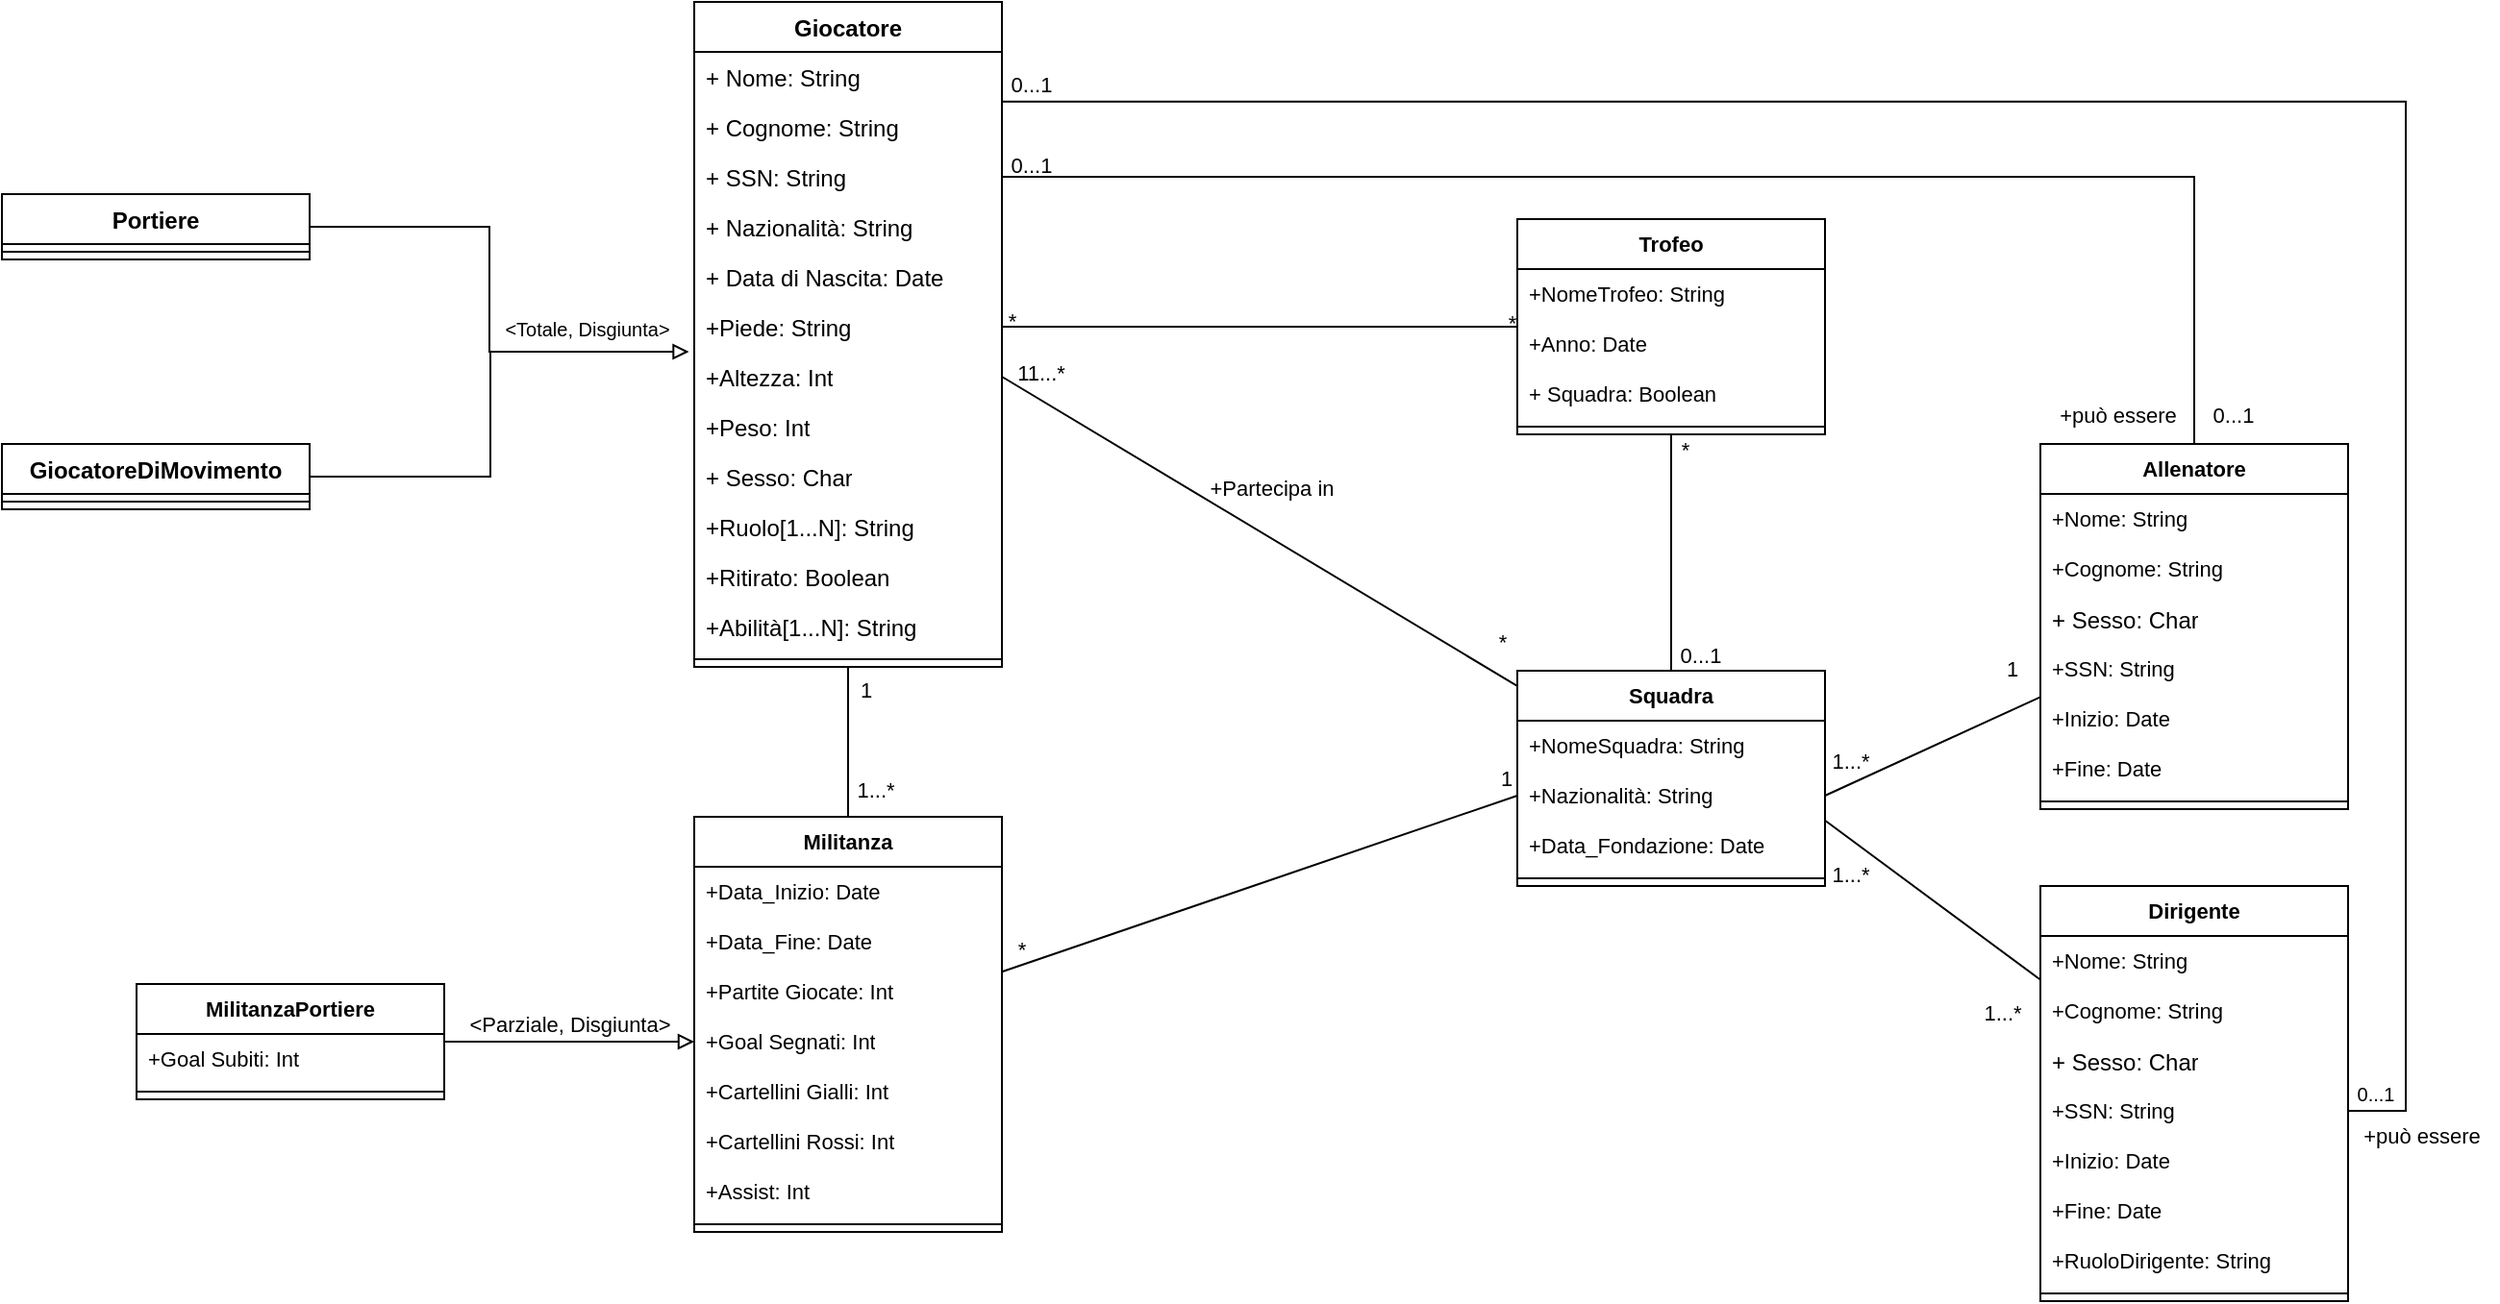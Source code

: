 <mxfile version="22.0.2" type="device">
  <diagram id="C5RBs43oDa-KdzZeNtuy" name="Page-1">
    <mxGraphModel dx="1947" dy="524" grid="0" gridSize="10" guides="1" tooltips="1" connect="1" arrows="1" fold="1" page="1" pageScale="1" pageWidth="827" pageHeight="1169" math="0" shadow="0">
      <root>
        <mxCell id="WIyWlLk6GJQsqaUBKTNV-0" />
        <mxCell id="WIyWlLk6GJQsqaUBKTNV-1" parent="WIyWlLk6GJQsqaUBKTNV-0" />
        <mxCell id="MVnTbgeY7CyKfOj2iQPx-7" value="Giocatore" style="swimlane;fontStyle=1;align=center;verticalAlign=top;childLayout=stackLayout;horizontal=1;startSize=26;horizontalStack=0;resizeParent=1;resizeParentMax=0;resizeLast=0;collapsible=1;marginBottom=0;whiteSpace=wrap;html=1;" parent="WIyWlLk6GJQsqaUBKTNV-1" vertex="1">
          <mxGeometry x="320" y="160" width="160" height="346" as="geometry" />
        </mxCell>
        <mxCell id="MVnTbgeY7CyKfOj2iQPx-8" value="+ Nome: String" style="text;strokeColor=none;fillColor=none;align=left;verticalAlign=top;spacingLeft=4;spacingRight=4;overflow=hidden;rotatable=0;points=[[0,0.5],[1,0.5]];portConstraint=eastwest;whiteSpace=wrap;html=1;" parent="MVnTbgeY7CyKfOj2iQPx-7" vertex="1">
          <mxGeometry y="26" width="160" height="26" as="geometry" />
        </mxCell>
        <mxCell id="MVnTbgeY7CyKfOj2iQPx-11" value="+ Cognome: String" style="text;strokeColor=none;fillColor=none;align=left;verticalAlign=top;spacingLeft=4;spacingRight=4;overflow=hidden;rotatable=0;points=[[0,0.5],[1,0.5]];portConstraint=eastwest;whiteSpace=wrap;html=1;" parent="MVnTbgeY7CyKfOj2iQPx-7" vertex="1">
          <mxGeometry y="52" width="160" height="26" as="geometry" />
        </mxCell>
        <mxCell id="MVnTbgeY7CyKfOj2iQPx-12" value="+ SSN: String" style="text;strokeColor=none;fillColor=none;align=left;verticalAlign=top;spacingLeft=4;spacingRight=4;overflow=hidden;rotatable=0;points=[[0,0.5],[1,0.5]];portConstraint=eastwest;whiteSpace=wrap;html=1;" parent="MVnTbgeY7CyKfOj2iQPx-7" vertex="1">
          <mxGeometry y="78" width="160" height="26" as="geometry" />
        </mxCell>
        <mxCell id="MVnTbgeY7CyKfOj2iQPx-13" value="+ Nazionalità: String" style="text;strokeColor=none;fillColor=none;align=left;verticalAlign=top;spacingLeft=4;spacingRight=4;overflow=hidden;rotatable=0;points=[[0,0.5],[1,0.5]];portConstraint=eastwest;whiteSpace=wrap;html=1;" parent="MVnTbgeY7CyKfOj2iQPx-7" vertex="1">
          <mxGeometry y="104" width="160" height="26" as="geometry" />
        </mxCell>
        <mxCell id="MVnTbgeY7CyKfOj2iQPx-14" value="+ Data di Nascita: Date" style="text;strokeColor=none;fillColor=none;align=left;verticalAlign=top;spacingLeft=4;spacingRight=4;overflow=hidden;rotatable=0;points=[[0,0.5],[1,0.5]];portConstraint=eastwest;whiteSpace=wrap;html=1;" parent="MVnTbgeY7CyKfOj2iQPx-7" vertex="1">
          <mxGeometry y="130" width="160" height="26" as="geometry" />
        </mxCell>
        <mxCell id="MVnTbgeY7CyKfOj2iQPx-15" value="+Piede: String" style="text;strokeColor=none;fillColor=none;align=left;verticalAlign=top;spacingLeft=4;spacingRight=4;overflow=hidden;rotatable=0;points=[[0,0.5],[1,0.5]];portConstraint=eastwest;whiteSpace=wrap;html=1;" parent="MVnTbgeY7CyKfOj2iQPx-7" vertex="1">
          <mxGeometry y="156" width="160" height="26" as="geometry" />
        </mxCell>
        <mxCell id="MVnTbgeY7CyKfOj2iQPx-16" value="+Altezza: Int" style="text;strokeColor=none;fillColor=none;align=left;verticalAlign=top;spacingLeft=4;spacingRight=4;overflow=hidden;rotatable=0;points=[[0,0.5],[1,0.5]];portConstraint=eastwest;whiteSpace=wrap;html=1;" parent="MVnTbgeY7CyKfOj2iQPx-7" vertex="1">
          <mxGeometry y="182" width="160" height="26" as="geometry" />
        </mxCell>
        <mxCell id="MVnTbgeY7CyKfOj2iQPx-17" value="+Peso: Int" style="text;strokeColor=none;fillColor=none;align=left;verticalAlign=top;spacingLeft=4;spacingRight=4;overflow=hidden;rotatable=0;points=[[0,0.5],[1,0.5]];portConstraint=eastwest;whiteSpace=wrap;html=1;" parent="MVnTbgeY7CyKfOj2iQPx-7" vertex="1">
          <mxGeometry y="208" width="160" height="26" as="geometry" />
        </mxCell>
        <mxCell id="Kqxge8QFDTIqiEwWoybj-0" value="+ Sesso: Char" style="text;strokeColor=none;fillColor=none;align=left;verticalAlign=top;spacingLeft=4;spacingRight=4;overflow=hidden;rotatable=0;points=[[0,0.5],[1,0.5]];portConstraint=eastwest;whiteSpace=wrap;html=1;" parent="MVnTbgeY7CyKfOj2iQPx-7" vertex="1">
          <mxGeometry y="234" width="160" height="26" as="geometry" />
        </mxCell>
        <mxCell id="m1Z-Vk0kXLPYdYunQ789-0" value="+Ruolo[1...N]: String" style="text;strokeColor=none;fillColor=none;align=left;verticalAlign=top;spacingLeft=4;spacingRight=4;overflow=hidden;rotatable=0;points=[[0,0.5],[1,0.5]];portConstraint=eastwest;whiteSpace=wrap;html=1;" parent="MVnTbgeY7CyKfOj2iQPx-7" vertex="1">
          <mxGeometry y="260" width="160" height="26" as="geometry" />
        </mxCell>
        <mxCell id="MVnTbgeY7CyKfOj2iQPx-18" value="+Ritirato: Boolean" style="text;strokeColor=none;fillColor=none;align=left;verticalAlign=top;spacingLeft=4;spacingRight=4;overflow=hidden;rotatable=0;points=[[0,0.5],[1,0.5]];portConstraint=eastwest;whiteSpace=wrap;html=1;" parent="MVnTbgeY7CyKfOj2iQPx-7" vertex="1">
          <mxGeometry y="286" width="160" height="26" as="geometry" />
        </mxCell>
        <mxCell id="MVnTbgeY7CyKfOj2iQPx-19" value="+Abilità[1...N]: String" style="text;strokeColor=none;fillColor=none;align=left;verticalAlign=top;spacingLeft=4;spacingRight=4;overflow=hidden;rotatable=0;points=[[0,0.5],[1,0.5]];portConstraint=eastwest;whiteSpace=wrap;html=1;" parent="MVnTbgeY7CyKfOj2iQPx-7" vertex="1">
          <mxGeometry y="312" width="160" height="26" as="geometry" />
        </mxCell>
        <mxCell id="MVnTbgeY7CyKfOj2iQPx-9" value="" style="line;strokeWidth=1;fillColor=none;align=left;verticalAlign=middle;spacingTop=-1;spacingLeft=3;spacingRight=3;rotatable=0;labelPosition=right;points=[];portConstraint=eastwest;strokeColor=inherit;" parent="MVnTbgeY7CyKfOj2iQPx-7" vertex="1">
          <mxGeometry y="338" width="160" height="8" as="geometry" />
        </mxCell>
        <mxCell id="MVnTbgeY7CyKfOj2iQPx-34" value="" style="edgeStyle=elbowEdgeStyle;shape=connector;rounded=0;orthogonalLoop=1;jettySize=auto;html=1;labelBackgroundColor=default;strokeColor=default;align=center;verticalAlign=middle;fontFamily=Helvetica;fontSize=11;fontColor=default;endArrow=block;endFill=0;entryX=-0.017;entryY=1;entryDx=0;entryDy=0;entryPerimeter=0;" parent="WIyWlLk6GJQsqaUBKTNV-1" target="MVnTbgeY7CyKfOj2iQPx-15" edge="1">
          <mxGeometry relative="1" as="geometry">
            <mxPoint x="110" y="277" as="sourcePoint" />
            <mxPoint x="307.92" y="341.896" as="targetPoint" />
          </mxGeometry>
        </mxCell>
        <mxCell id="MVnTbgeY7CyKfOj2iQPx-24" value="Portiere" style="swimlane;fontStyle=1;align=center;verticalAlign=top;childLayout=stackLayout;horizontal=1;startSize=26;horizontalStack=0;resizeParent=1;resizeParentMax=0;resizeLast=0;collapsible=1;marginBottom=0;whiteSpace=wrap;html=1;" parent="WIyWlLk6GJQsqaUBKTNV-1" vertex="1">
          <mxGeometry x="-40" y="260" width="160" height="34" as="geometry" />
        </mxCell>
        <mxCell id="MVnTbgeY7CyKfOj2iQPx-26" value="" style="line;strokeWidth=1;fillColor=none;align=left;verticalAlign=middle;spacingTop=-1;spacingLeft=3;spacingRight=3;rotatable=0;labelPosition=right;points=[];portConstraint=eastwest;strokeColor=inherit;" parent="MVnTbgeY7CyKfOj2iQPx-24" vertex="1">
          <mxGeometry y="26" width="160" height="8" as="geometry" />
        </mxCell>
        <mxCell id="MVnTbgeY7CyKfOj2iQPx-35" value="" style="edgeStyle=elbowEdgeStyle;shape=connector;rounded=0;orthogonalLoop=1;jettySize=auto;html=1;labelBackgroundColor=default;strokeColor=default;align=center;verticalAlign=middle;fontFamily=Helvetica;fontSize=11;fontColor=default;endArrow=none;endFill=0;exitX=1;exitY=0.5;exitDx=0;exitDy=0;" parent="WIyWlLk6GJQsqaUBKTNV-1" edge="1">
          <mxGeometry relative="1" as="geometry">
            <mxPoint x="114" y="407" as="sourcePoint" />
            <mxPoint x="294" y="342" as="targetPoint" />
            <Array as="points">
              <mxPoint x="214" y="372" />
            </Array>
          </mxGeometry>
        </mxCell>
        <mxCell id="MVnTbgeY7CyKfOj2iQPx-29" value="GiocatoreDiMovimento" style="swimlane;fontStyle=1;align=center;verticalAlign=top;childLayout=stackLayout;horizontal=1;startSize=26;horizontalStack=0;resizeParent=1;resizeParentMax=0;resizeLast=0;collapsible=1;marginBottom=0;whiteSpace=wrap;html=1;" parent="WIyWlLk6GJQsqaUBKTNV-1" vertex="1">
          <mxGeometry x="-40" y="390" width="160" height="34" as="geometry" />
        </mxCell>
        <mxCell id="MVnTbgeY7CyKfOj2iQPx-30" value="" style="line;strokeWidth=1;fillColor=none;align=left;verticalAlign=middle;spacingTop=-1;spacingLeft=3;spacingRight=3;rotatable=0;labelPosition=right;points=[];portConstraint=eastwest;strokeColor=inherit;" parent="MVnTbgeY7CyKfOj2iQPx-29" vertex="1">
          <mxGeometry y="26" width="160" height="8" as="geometry" />
        </mxCell>
        <mxCell id="MVnTbgeY7CyKfOj2iQPx-36" value="&amp;lt;Totale, Disgiunta&amp;gt;" style="text;html=1;align=center;verticalAlign=middle;resizable=0;points=[];autosize=1;strokeColor=none;fillColor=none;fontSize=10;fontFamily=Helvetica;fontColor=default;" parent="WIyWlLk6GJQsqaUBKTNV-1" vertex="1">
          <mxGeometry x="212" y="318" width="104" height="24" as="geometry" />
        </mxCell>
        <mxCell id="MVnTbgeY7CyKfOj2iQPx-41" value="" style="edgeStyle=none;shape=connector;rounded=0;orthogonalLoop=1;jettySize=auto;html=1;labelBackgroundColor=default;strokeColor=default;align=center;verticalAlign=middle;fontFamily=Helvetica;fontSize=11;fontColor=default;endArrow=none;endFill=0;" parent="WIyWlLk6GJQsqaUBKTNV-1" source="MVnTbgeY7CyKfOj2iQPx-37" target="MVnTbgeY7CyKfOj2iQPx-15" edge="1">
          <mxGeometry relative="1" as="geometry" />
        </mxCell>
        <mxCell id="MVnTbgeY7CyKfOj2iQPx-37" value="Trofeo" style="swimlane;fontStyle=1;align=center;verticalAlign=top;childLayout=stackLayout;horizontal=1;startSize=26;horizontalStack=0;resizeParent=1;resizeParentMax=0;resizeLast=0;collapsible=1;marginBottom=0;whiteSpace=wrap;html=1;fontFamily=Helvetica;fontSize=11;fontColor=default;" parent="WIyWlLk6GJQsqaUBKTNV-1" vertex="1">
          <mxGeometry x="748" y="273" width="160" height="112" as="geometry" />
        </mxCell>
        <mxCell id="MVnTbgeY7CyKfOj2iQPx-38" value="+NomeTrofeo: String" style="text;strokeColor=none;fillColor=none;align=left;verticalAlign=top;spacingLeft=4;spacingRight=4;overflow=hidden;rotatable=0;points=[[0,0.5],[1,0.5]];portConstraint=eastwest;whiteSpace=wrap;html=1;fontSize=11;fontFamily=Helvetica;fontColor=default;" parent="MVnTbgeY7CyKfOj2iQPx-37" vertex="1">
          <mxGeometry y="26" width="160" height="26" as="geometry" />
        </mxCell>
        <mxCell id="m1Z-Vk0kXLPYdYunQ789-2" value="+Anno: Date" style="text;strokeColor=none;fillColor=none;align=left;verticalAlign=top;spacingLeft=4;spacingRight=4;overflow=hidden;rotatable=0;points=[[0,0.5],[1,0.5]];portConstraint=eastwest;whiteSpace=wrap;html=1;fontSize=11;fontFamily=Helvetica;fontColor=default;" parent="MVnTbgeY7CyKfOj2iQPx-37" vertex="1">
          <mxGeometry y="52" width="160" height="26" as="geometry" />
        </mxCell>
        <mxCell id="MVnTbgeY7CyKfOj2iQPx-42" value="+ Squadra: Boolean" style="text;strokeColor=none;fillColor=none;align=left;verticalAlign=top;spacingLeft=4;spacingRight=4;overflow=hidden;rotatable=0;points=[[0,0.5],[1,0.5]];portConstraint=eastwest;whiteSpace=wrap;html=1;fontSize=11;fontFamily=Helvetica;fontColor=default;" parent="MVnTbgeY7CyKfOj2iQPx-37" vertex="1">
          <mxGeometry y="78" width="160" height="26" as="geometry" />
        </mxCell>
        <mxCell id="MVnTbgeY7CyKfOj2iQPx-39" value="" style="line;strokeWidth=1;fillColor=none;align=left;verticalAlign=middle;spacingTop=-1;spacingLeft=3;spacingRight=3;rotatable=0;labelPosition=right;points=[];portConstraint=eastwest;strokeColor=inherit;fontFamily=Helvetica;fontSize=11;fontColor=default;" parent="MVnTbgeY7CyKfOj2iQPx-37" vertex="1">
          <mxGeometry y="104" width="160" height="8" as="geometry" />
        </mxCell>
        <mxCell id="MVnTbgeY7CyKfOj2iQPx-43" value="*" style="text;html=1;align=center;verticalAlign=middle;resizable=0;points=[];autosize=1;strokeColor=none;fillColor=none;fontSize=11;fontFamily=Helvetica;fontColor=default;" parent="WIyWlLk6GJQsqaUBKTNV-1" vertex="1">
          <mxGeometry x="470" y="311" width="30" height="30" as="geometry" />
        </mxCell>
        <mxCell id="MVnTbgeY7CyKfOj2iQPx-44" value="*" style="text;html=1;align=center;verticalAlign=middle;resizable=0;points=[];autosize=1;strokeColor=none;fillColor=none;fontSize=11;fontFamily=Helvetica;fontColor=default;" parent="WIyWlLk6GJQsqaUBKTNV-1" vertex="1">
          <mxGeometry x="730" y="312" width="30" height="30" as="geometry" />
        </mxCell>
        <mxCell id="MVnTbgeY7CyKfOj2iQPx-51" value="" style="edgeStyle=none;shape=connector;rounded=0;orthogonalLoop=1;jettySize=auto;html=1;labelBackgroundColor=default;strokeColor=default;align=center;verticalAlign=middle;fontFamily=Helvetica;fontSize=11;fontColor=default;endArrow=none;endFill=0;entryX=1;entryY=0.5;entryDx=0;entryDy=0;" parent="WIyWlLk6GJQsqaUBKTNV-1" source="MVnTbgeY7CyKfOj2iQPx-45" target="MVnTbgeY7CyKfOj2iQPx-16" edge="1">
          <mxGeometry relative="1" as="geometry" />
        </mxCell>
        <mxCell id="MVnTbgeY7CyKfOj2iQPx-55" value="" style="edgeStyle=none;shape=connector;rounded=0;orthogonalLoop=1;jettySize=auto;html=1;labelBackgroundColor=default;strokeColor=default;align=center;verticalAlign=middle;fontFamily=Helvetica;fontSize=11;fontColor=default;endArrow=none;endFill=0;" parent="WIyWlLk6GJQsqaUBKTNV-1" source="MVnTbgeY7CyKfOj2iQPx-45" target="MVnTbgeY7CyKfOj2iQPx-39" edge="1">
          <mxGeometry relative="1" as="geometry" />
        </mxCell>
        <mxCell id="MVnTbgeY7CyKfOj2iQPx-45" value="Squadra" style="swimlane;fontStyle=1;align=center;verticalAlign=top;childLayout=stackLayout;horizontal=1;startSize=26;horizontalStack=0;resizeParent=1;resizeParentMax=0;resizeLast=0;collapsible=1;marginBottom=0;whiteSpace=wrap;html=1;fontFamily=Helvetica;fontSize=11;fontColor=default;" parent="WIyWlLk6GJQsqaUBKTNV-1" vertex="1">
          <mxGeometry x="748" y="508" width="160" height="112" as="geometry" />
        </mxCell>
        <mxCell id="MVnTbgeY7CyKfOj2iQPx-46" value="+NomeSquadra: String" style="text;strokeColor=none;fillColor=none;align=left;verticalAlign=top;spacingLeft=4;spacingRight=4;overflow=hidden;rotatable=0;points=[[0,0.5],[1,0.5]];portConstraint=eastwest;whiteSpace=wrap;html=1;fontSize=11;fontFamily=Helvetica;fontColor=default;" parent="MVnTbgeY7CyKfOj2iQPx-45" vertex="1">
          <mxGeometry y="26" width="160" height="26" as="geometry" />
        </mxCell>
        <mxCell id="MVnTbgeY7CyKfOj2iQPx-49" value="+Nazionalità: String" style="text;strokeColor=none;fillColor=none;align=left;verticalAlign=top;spacingLeft=4;spacingRight=4;overflow=hidden;rotatable=0;points=[[0,0.5],[1,0.5]];portConstraint=eastwest;whiteSpace=wrap;html=1;fontSize=11;fontFamily=Helvetica;fontColor=default;" parent="MVnTbgeY7CyKfOj2iQPx-45" vertex="1">
          <mxGeometry y="52" width="160" height="26" as="geometry" />
        </mxCell>
        <mxCell id="MVnTbgeY7CyKfOj2iQPx-50" value="+Data_Fondazione: Date" style="text;strokeColor=none;fillColor=none;align=left;verticalAlign=top;spacingLeft=4;spacingRight=4;overflow=hidden;rotatable=0;points=[[0,0.5],[1,0.5]];portConstraint=eastwest;whiteSpace=wrap;html=1;fontSize=11;fontFamily=Helvetica;fontColor=default;" parent="MVnTbgeY7CyKfOj2iQPx-45" vertex="1">
          <mxGeometry y="78" width="160" height="26" as="geometry" />
        </mxCell>
        <mxCell id="MVnTbgeY7CyKfOj2iQPx-47" value="" style="line;strokeWidth=1;fillColor=none;align=left;verticalAlign=middle;spacingTop=-1;spacingLeft=3;spacingRight=3;rotatable=0;labelPosition=right;points=[];portConstraint=eastwest;strokeColor=inherit;fontFamily=Helvetica;fontSize=11;fontColor=default;" parent="MVnTbgeY7CyKfOj2iQPx-45" vertex="1">
          <mxGeometry y="104" width="160" height="8" as="geometry" />
        </mxCell>
        <mxCell id="MVnTbgeY7CyKfOj2iQPx-52" value="11...*" style="text;html=1;align=center;verticalAlign=middle;resizable=0;points=[];autosize=1;strokeColor=none;fillColor=none;fontSize=11;fontFamily=Helvetica;fontColor=default;" parent="WIyWlLk6GJQsqaUBKTNV-1" vertex="1">
          <mxGeometry x="475" y="338" width="50" height="30" as="geometry" />
        </mxCell>
        <mxCell id="MVnTbgeY7CyKfOj2iQPx-53" value="*" style="text;html=1;align=center;verticalAlign=middle;resizable=0;points=[];autosize=1;strokeColor=none;fillColor=none;fontSize=11;fontFamily=Helvetica;fontColor=default;" parent="WIyWlLk6GJQsqaUBKTNV-1" vertex="1">
          <mxGeometry x="725" y="478" width="30" height="30" as="geometry" />
        </mxCell>
        <mxCell id="MVnTbgeY7CyKfOj2iQPx-54" value="+Partecipa in" style="text;html=1;align=center;verticalAlign=middle;resizable=0;points=[];autosize=1;strokeColor=none;fillColor=none;fontSize=11;fontFamily=Helvetica;fontColor=default;" parent="WIyWlLk6GJQsqaUBKTNV-1" vertex="1">
          <mxGeometry x="575" y="398" width="90" height="30" as="geometry" />
        </mxCell>
        <mxCell id="MVnTbgeY7CyKfOj2iQPx-56" value="*" style="text;html=1;align=center;verticalAlign=middle;resizable=0;points=[];autosize=1;strokeColor=none;fillColor=none;fontSize=11;fontFamily=Helvetica;fontColor=default;" parent="WIyWlLk6GJQsqaUBKTNV-1" vertex="1">
          <mxGeometry x="820" y="378" width="30" height="30" as="geometry" />
        </mxCell>
        <mxCell id="MVnTbgeY7CyKfOj2iQPx-57" value="0...1" style="text;html=1;align=center;verticalAlign=middle;resizable=0;points=[];autosize=1;strokeColor=none;fillColor=none;fontSize=11;fontFamily=Helvetica;fontColor=default;" parent="WIyWlLk6GJQsqaUBKTNV-1" vertex="1">
          <mxGeometry x="823" y="485" width="40" height="30" as="geometry" />
        </mxCell>
        <mxCell id="MVnTbgeY7CyKfOj2iQPx-68" value="" style="edgeStyle=none;shape=connector;rounded=0;orthogonalLoop=1;jettySize=auto;html=1;labelBackgroundColor=default;strokeColor=default;align=center;verticalAlign=middle;fontFamily=Helvetica;fontSize=11;fontColor=default;endArrow=none;endFill=0;" parent="WIyWlLk6GJQsqaUBKTNV-1" source="MVnTbgeY7CyKfOj2iQPx-58" target="MVnTbgeY7CyKfOj2iQPx-9" edge="1">
          <mxGeometry relative="1" as="geometry" />
        </mxCell>
        <mxCell id="MVnTbgeY7CyKfOj2iQPx-70" value="" style="edgeStyle=none;shape=connector;rounded=0;orthogonalLoop=1;jettySize=auto;html=1;labelBackgroundColor=default;strokeColor=default;align=center;verticalAlign=middle;fontFamily=Helvetica;fontSize=11;fontColor=default;endArrow=none;endFill=0;entryX=0;entryY=0.5;entryDx=0;entryDy=0;" parent="WIyWlLk6GJQsqaUBKTNV-1" source="MVnTbgeY7CyKfOj2iQPx-58" target="MVnTbgeY7CyKfOj2iQPx-49" edge="1">
          <mxGeometry relative="1" as="geometry" />
        </mxCell>
        <mxCell id="MVnTbgeY7CyKfOj2iQPx-58" value="Militanza" style="swimlane;fontStyle=1;align=center;verticalAlign=top;childLayout=stackLayout;horizontal=1;startSize=26;horizontalStack=0;resizeParent=1;resizeParentMax=0;resizeLast=0;collapsible=1;marginBottom=0;whiteSpace=wrap;html=1;fontFamily=Helvetica;fontSize=11;fontColor=default;" parent="WIyWlLk6GJQsqaUBKTNV-1" vertex="1">
          <mxGeometry x="320" y="584" width="160" height="216" as="geometry" />
        </mxCell>
        <mxCell id="MVnTbgeY7CyKfOj2iQPx-59" value="+Data_Inizio: Date" style="text;strokeColor=none;fillColor=none;align=left;verticalAlign=top;spacingLeft=4;spacingRight=4;overflow=hidden;rotatable=0;points=[[0,0.5],[1,0.5]];portConstraint=eastwest;whiteSpace=wrap;html=1;fontSize=11;fontFamily=Helvetica;fontColor=default;" parent="MVnTbgeY7CyKfOj2iQPx-58" vertex="1">
          <mxGeometry y="26" width="160" height="26" as="geometry" />
        </mxCell>
        <mxCell id="MVnTbgeY7CyKfOj2iQPx-62" value="+Data_Fine: Date" style="text;strokeColor=none;fillColor=none;align=left;verticalAlign=top;spacingLeft=4;spacingRight=4;overflow=hidden;rotatable=0;points=[[0,0.5],[1,0.5]];portConstraint=eastwest;whiteSpace=wrap;html=1;fontSize=11;fontFamily=Helvetica;fontColor=default;" parent="MVnTbgeY7CyKfOj2iQPx-58" vertex="1">
          <mxGeometry y="52" width="160" height="26" as="geometry" />
        </mxCell>
        <mxCell id="MVnTbgeY7CyKfOj2iQPx-63" value="+Partite Giocate: Int" style="text;strokeColor=none;fillColor=none;align=left;verticalAlign=top;spacingLeft=4;spacingRight=4;overflow=hidden;rotatable=0;points=[[0,0.5],[1,0.5]];portConstraint=eastwest;whiteSpace=wrap;html=1;fontSize=11;fontFamily=Helvetica;fontColor=default;" parent="MVnTbgeY7CyKfOj2iQPx-58" vertex="1">
          <mxGeometry y="78" width="160" height="26" as="geometry" />
        </mxCell>
        <mxCell id="MVnTbgeY7CyKfOj2iQPx-64" value="+Goal Segnati: Int" style="text;strokeColor=none;fillColor=none;align=left;verticalAlign=top;spacingLeft=4;spacingRight=4;overflow=hidden;rotatable=0;points=[[0,0.5],[1,0.5]];portConstraint=eastwest;whiteSpace=wrap;html=1;fontSize=11;fontFamily=Helvetica;fontColor=default;" parent="MVnTbgeY7CyKfOj2iQPx-58" vertex="1">
          <mxGeometry y="104" width="160" height="26" as="geometry" />
        </mxCell>
        <mxCell id="MVnTbgeY7CyKfOj2iQPx-65" value="+Cartellini Gialli: Int" style="text;strokeColor=none;fillColor=none;align=left;verticalAlign=top;spacingLeft=4;spacingRight=4;overflow=hidden;rotatable=0;points=[[0,0.5],[1,0.5]];portConstraint=eastwest;whiteSpace=wrap;html=1;fontSize=11;fontFamily=Helvetica;fontColor=default;" parent="MVnTbgeY7CyKfOj2iQPx-58" vertex="1">
          <mxGeometry y="130" width="160" height="26" as="geometry" />
        </mxCell>
        <mxCell id="MVnTbgeY7CyKfOj2iQPx-66" value="+Cartellini Rossi: Int" style="text;strokeColor=none;fillColor=none;align=left;verticalAlign=top;spacingLeft=4;spacingRight=4;overflow=hidden;rotatable=0;points=[[0,0.5],[1,0.5]];portConstraint=eastwest;whiteSpace=wrap;html=1;fontSize=11;fontFamily=Helvetica;fontColor=default;" parent="MVnTbgeY7CyKfOj2iQPx-58" vertex="1">
          <mxGeometry y="156" width="160" height="26" as="geometry" />
        </mxCell>
        <mxCell id="MVnTbgeY7CyKfOj2iQPx-67" value="+Assist: Int" style="text;strokeColor=none;fillColor=none;align=left;verticalAlign=top;spacingLeft=4;spacingRight=4;overflow=hidden;rotatable=0;points=[[0,0.5],[1,0.5]];portConstraint=eastwest;whiteSpace=wrap;html=1;fontSize=11;fontFamily=Helvetica;fontColor=default;" parent="MVnTbgeY7CyKfOj2iQPx-58" vertex="1">
          <mxGeometry y="182" width="160" height="26" as="geometry" />
        </mxCell>
        <mxCell id="MVnTbgeY7CyKfOj2iQPx-60" value="" style="line;strokeWidth=1;fillColor=none;align=left;verticalAlign=middle;spacingTop=-1;spacingLeft=3;spacingRight=3;rotatable=0;labelPosition=right;points=[];portConstraint=eastwest;strokeColor=inherit;fontFamily=Helvetica;fontSize=11;fontColor=default;" parent="MVnTbgeY7CyKfOj2iQPx-58" vertex="1">
          <mxGeometry y="208" width="160" height="8" as="geometry" />
        </mxCell>
        <mxCell id="MVnTbgeY7CyKfOj2iQPx-69" value="1...*" style="text;html=1;align=center;verticalAlign=middle;resizable=0;points=[];autosize=1;strokeColor=none;fillColor=none;fontSize=11;fontFamily=Helvetica;fontColor=default;" parent="WIyWlLk6GJQsqaUBKTNV-1" vertex="1">
          <mxGeometry x="394" y="555" width="40" height="30" as="geometry" />
        </mxCell>
        <mxCell id="MVnTbgeY7CyKfOj2iQPx-71" value="*" style="text;html=1;align=center;verticalAlign=middle;resizable=0;points=[];autosize=1;strokeColor=none;fillColor=none;fontSize=11;fontFamily=Helvetica;fontColor=default;" parent="WIyWlLk6GJQsqaUBKTNV-1" vertex="1">
          <mxGeometry x="475" y="638" width="30" height="30" as="geometry" />
        </mxCell>
        <mxCell id="MVnTbgeY7CyKfOj2iQPx-72" value="1" style="text;html=1;align=center;verticalAlign=middle;resizable=0;points=[];autosize=1;strokeColor=none;fillColor=none;fontSize=11;fontFamily=Helvetica;fontColor=default;" parent="WIyWlLk6GJQsqaUBKTNV-1" vertex="1">
          <mxGeometry x="730" y="551.5" width="24" height="25" as="geometry" />
        </mxCell>
        <mxCell id="MVnTbgeY7CyKfOj2iQPx-77" value="" style="edgeStyle=none;shape=connector;rounded=0;orthogonalLoop=1;jettySize=auto;html=1;labelBackgroundColor=default;strokeColor=default;align=center;verticalAlign=middle;fontFamily=Helvetica;fontSize=11;fontColor=default;endArrow=block;endFill=0;" parent="WIyWlLk6GJQsqaUBKTNV-1" source="MVnTbgeY7CyKfOj2iQPx-73" target="MVnTbgeY7CyKfOj2iQPx-64" edge="1">
          <mxGeometry relative="1" as="geometry" />
        </mxCell>
        <mxCell id="MVnTbgeY7CyKfOj2iQPx-73" value="MilitanzaPortiere" style="swimlane;fontStyle=1;align=center;verticalAlign=top;childLayout=stackLayout;horizontal=1;startSize=26;horizontalStack=0;resizeParent=1;resizeParentMax=0;resizeLast=0;collapsible=1;marginBottom=0;whiteSpace=wrap;html=1;fontFamily=Helvetica;fontSize=11;fontColor=default;" parent="WIyWlLk6GJQsqaUBKTNV-1" vertex="1">
          <mxGeometry x="30" y="671" width="160" height="60" as="geometry" />
        </mxCell>
        <mxCell id="MVnTbgeY7CyKfOj2iQPx-74" value="+Goal Subiti: Int" style="text;strokeColor=none;fillColor=none;align=left;verticalAlign=top;spacingLeft=4;spacingRight=4;overflow=hidden;rotatable=0;points=[[0,0.5],[1,0.5]];portConstraint=eastwest;whiteSpace=wrap;html=1;fontSize=11;fontFamily=Helvetica;fontColor=default;" parent="MVnTbgeY7CyKfOj2iQPx-73" vertex="1">
          <mxGeometry y="26" width="160" height="26" as="geometry" />
        </mxCell>
        <mxCell id="MVnTbgeY7CyKfOj2iQPx-75" value="" style="line;strokeWidth=1;fillColor=none;align=left;verticalAlign=middle;spacingTop=-1;spacingLeft=3;spacingRight=3;rotatable=0;labelPosition=right;points=[];portConstraint=eastwest;strokeColor=inherit;fontFamily=Helvetica;fontSize=11;fontColor=default;" parent="MVnTbgeY7CyKfOj2iQPx-73" vertex="1">
          <mxGeometry y="52" width="160" height="8" as="geometry" />
        </mxCell>
        <mxCell id="MVnTbgeY7CyKfOj2iQPx-78" value="&amp;lt;Parziale, Disgiunta&amp;gt;" style="text;html=1;align=center;verticalAlign=middle;resizable=0;points=[];autosize=1;strokeColor=none;fillColor=none;fontSize=11;fontFamily=Helvetica;fontColor=default;" parent="WIyWlLk6GJQsqaUBKTNV-1" vertex="1">
          <mxGeometry x="190" y="677" width="130" height="30" as="geometry" />
        </mxCell>
        <mxCell id="MVnTbgeY7CyKfOj2iQPx-95" value="" style="edgeStyle=none;shape=connector;rounded=0;orthogonalLoop=1;jettySize=auto;html=1;labelBackgroundColor=default;strokeColor=default;align=center;verticalAlign=middle;fontFamily=Helvetica;fontSize=11;fontColor=default;endArrow=none;endFill=0;entryX=1;entryY=0.5;entryDx=0;entryDy=0;" parent="WIyWlLk6GJQsqaUBKTNV-1" source="MVnTbgeY7CyKfOj2iQPx-79" target="MVnTbgeY7CyKfOj2iQPx-49" edge="1">
          <mxGeometry relative="1" as="geometry" />
        </mxCell>
        <mxCell id="MVnTbgeY7CyKfOj2iQPx-79" value="Allenatore" style="swimlane;fontStyle=1;align=center;verticalAlign=top;childLayout=stackLayout;horizontal=1;startSize=26;horizontalStack=0;resizeParent=1;resizeParentMax=0;resizeLast=0;collapsible=1;marginBottom=0;whiteSpace=wrap;html=1;fontFamily=Helvetica;fontSize=11;fontColor=default;" parent="WIyWlLk6GJQsqaUBKTNV-1" vertex="1">
          <mxGeometry x="1020" y="390" width="160" height="190" as="geometry" />
        </mxCell>
        <mxCell id="MVnTbgeY7CyKfOj2iQPx-80" value="+Nome: String" style="text;strokeColor=none;fillColor=none;align=left;verticalAlign=top;spacingLeft=4;spacingRight=4;overflow=hidden;rotatable=0;points=[[0,0.5],[1,0.5]];portConstraint=eastwest;whiteSpace=wrap;html=1;fontSize=11;fontFamily=Helvetica;fontColor=default;" parent="MVnTbgeY7CyKfOj2iQPx-79" vertex="1">
          <mxGeometry y="26" width="160" height="26" as="geometry" />
        </mxCell>
        <mxCell id="MVnTbgeY7CyKfOj2iQPx-83" value="+Cognome: String" style="text;strokeColor=none;fillColor=none;align=left;verticalAlign=top;spacingLeft=4;spacingRight=4;overflow=hidden;rotatable=0;points=[[0,0.5],[1,0.5]];portConstraint=eastwest;whiteSpace=wrap;html=1;fontSize=11;fontFamily=Helvetica;fontColor=default;" parent="MVnTbgeY7CyKfOj2iQPx-79" vertex="1">
          <mxGeometry y="52" width="160" height="26" as="geometry" />
        </mxCell>
        <mxCell id="Kqxge8QFDTIqiEwWoybj-1" value="+ Sesso: Char" style="text;strokeColor=none;fillColor=none;align=left;verticalAlign=top;spacingLeft=4;spacingRight=4;overflow=hidden;rotatable=0;points=[[0,0.5],[1,0.5]];portConstraint=eastwest;whiteSpace=wrap;html=1;" parent="MVnTbgeY7CyKfOj2iQPx-79" vertex="1">
          <mxGeometry y="78" width="160" height="26" as="geometry" />
        </mxCell>
        <mxCell id="MVnTbgeY7CyKfOj2iQPx-84" value="+SSN: String" style="text;strokeColor=none;fillColor=none;align=left;verticalAlign=top;spacingLeft=4;spacingRight=4;overflow=hidden;rotatable=0;points=[[0,0.5],[1,0.5]];portConstraint=eastwest;whiteSpace=wrap;html=1;fontSize=11;fontFamily=Helvetica;fontColor=default;" parent="MVnTbgeY7CyKfOj2iQPx-79" vertex="1">
          <mxGeometry y="104" width="160" height="26" as="geometry" />
        </mxCell>
        <mxCell id="MVnTbgeY7CyKfOj2iQPx-85" value="+Inizio: Date" style="text;strokeColor=none;fillColor=none;align=left;verticalAlign=top;spacingLeft=4;spacingRight=4;overflow=hidden;rotatable=0;points=[[0,0.5],[1,0.5]];portConstraint=eastwest;whiteSpace=wrap;html=1;fontSize=11;fontFamily=Helvetica;fontColor=default;" parent="MVnTbgeY7CyKfOj2iQPx-79" vertex="1">
          <mxGeometry y="130" width="160" height="26" as="geometry" />
        </mxCell>
        <mxCell id="MVnTbgeY7CyKfOj2iQPx-109" value="+Fine: Date" style="text;strokeColor=none;fillColor=none;align=left;verticalAlign=top;spacingLeft=4;spacingRight=4;overflow=hidden;rotatable=0;points=[[0,0.5],[1,0.5]];portConstraint=eastwest;whiteSpace=wrap;html=1;fontSize=11;fontFamily=Helvetica;fontColor=default;" parent="MVnTbgeY7CyKfOj2iQPx-79" vertex="1">
          <mxGeometry y="156" width="160" height="26" as="geometry" />
        </mxCell>
        <mxCell id="MVnTbgeY7CyKfOj2iQPx-81" value="" style="line;strokeWidth=1;fillColor=none;align=left;verticalAlign=middle;spacingTop=-1;spacingLeft=3;spacingRight=3;rotatable=0;labelPosition=right;points=[];portConstraint=eastwest;strokeColor=inherit;fontFamily=Helvetica;fontSize=11;fontColor=default;" parent="MVnTbgeY7CyKfOj2iQPx-79" vertex="1">
          <mxGeometry y="182" width="160" height="8" as="geometry" />
        </mxCell>
        <mxCell id="MVnTbgeY7CyKfOj2iQPx-94" value="" style="edgeStyle=none;shape=connector;rounded=0;orthogonalLoop=1;jettySize=auto;html=1;labelBackgroundColor=default;strokeColor=default;align=center;verticalAlign=middle;fontFamily=Helvetica;fontSize=11;fontColor=default;endArrow=none;endFill=0;entryX=1.001;entryY=0;entryDx=0;entryDy=0;entryPerimeter=0;" parent="WIyWlLk6GJQsqaUBKTNV-1" source="MVnTbgeY7CyKfOj2iQPx-86" target="MVnTbgeY7CyKfOj2iQPx-50" edge="1">
          <mxGeometry relative="1" as="geometry" />
        </mxCell>
        <mxCell id="MVnTbgeY7CyKfOj2iQPx-86" value="Dirigente" style="swimlane;fontStyle=1;align=center;verticalAlign=top;childLayout=stackLayout;horizontal=1;startSize=26;horizontalStack=0;resizeParent=1;resizeParentMax=0;resizeLast=0;collapsible=1;marginBottom=0;whiteSpace=wrap;html=1;fontFamily=Helvetica;fontSize=11;fontColor=default;" parent="WIyWlLk6GJQsqaUBKTNV-1" vertex="1">
          <mxGeometry x="1020" y="620" width="160" height="216" as="geometry" />
        </mxCell>
        <mxCell id="MVnTbgeY7CyKfOj2iQPx-87" value="+Nome: String" style="text;strokeColor=none;fillColor=none;align=left;verticalAlign=top;spacingLeft=4;spacingRight=4;overflow=hidden;rotatable=0;points=[[0,0.5],[1,0.5]];portConstraint=eastwest;whiteSpace=wrap;html=1;fontSize=11;fontFamily=Helvetica;fontColor=default;" parent="MVnTbgeY7CyKfOj2iQPx-86" vertex="1">
          <mxGeometry y="26" width="160" height="26" as="geometry" />
        </mxCell>
        <mxCell id="MVnTbgeY7CyKfOj2iQPx-90" value="+Cognome: String" style="text;strokeColor=none;fillColor=none;align=left;verticalAlign=top;spacingLeft=4;spacingRight=4;overflow=hidden;rotatable=0;points=[[0,0.5],[1,0.5]];portConstraint=eastwest;whiteSpace=wrap;html=1;fontSize=11;fontFamily=Helvetica;fontColor=default;" parent="MVnTbgeY7CyKfOj2iQPx-86" vertex="1">
          <mxGeometry y="52" width="160" height="26" as="geometry" />
        </mxCell>
        <mxCell id="Kqxge8QFDTIqiEwWoybj-2" value="+ Sesso: Char" style="text;strokeColor=none;fillColor=none;align=left;verticalAlign=top;spacingLeft=4;spacingRight=4;overflow=hidden;rotatable=0;points=[[0,0.5],[1,0.5]];portConstraint=eastwest;whiteSpace=wrap;html=1;" parent="MVnTbgeY7CyKfOj2iQPx-86" vertex="1">
          <mxGeometry y="78" width="160" height="26" as="geometry" />
        </mxCell>
        <mxCell id="MVnTbgeY7CyKfOj2iQPx-91" value="+SSN: String" style="text;strokeColor=none;fillColor=none;align=left;verticalAlign=top;spacingLeft=4;spacingRight=4;overflow=hidden;rotatable=0;points=[[0,0.5],[1,0.5]];portConstraint=eastwest;whiteSpace=wrap;html=1;fontSize=11;fontFamily=Helvetica;fontColor=default;" parent="MVnTbgeY7CyKfOj2iQPx-86" vertex="1">
          <mxGeometry y="104" width="160" height="26" as="geometry" />
        </mxCell>
        <mxCell id="MVnTbgeY7CyKfOj2iQPx-110" value="+Inizio: Date" style="text;strokeColor=none;fillColor=none;align=left;verticalAlign=top;spacingLeft=4;spacingRight=4;overflow=hidden;rotatable=0;points=[[0,0.5],[1,0.5]];portConstraint=eastwest;whiteSpace=wrap;html=1;fontSize=11;fontFamily=Helvetica;fontColor=default;" parent="MVnTbgeY7CyKfOj2iQPx-86" vertex="1">
          <mxGeometry y="130" width="160" height="26" as="geometry" />
        </mxCell>
        <mxCell id="MVnTbgeY7CyKfOj2iQPx-92" value="+Fine: Date" style="text;strokeColor=none;fillColor=none;align=left;verticalAlign=top;spacingLeft=4;spacingRight=4;overflow=hidden;rotatable=0;points=[[0,0.5],[1,0.5]];portConstraint=eastwest;whiteSpace=wrap;html=1;fontSize=11;fontFamily=Helvetica;fontColor=default;" parent="MVnTbgeY7CyKfOj2iQPx-86" vertex="1">
          <mxGeometry y="156" width="160" height="26" as="geometry" />
        </mxCell>
        <mxCell id="MVnTbgeY7CyKfOj2iQPx-93" value="+RuoloDirigente: String" style="text;strokeColor=none;fillColor=none;align=left;verticalAlign=top;spacingLeft=4;spacingRight=4;overflow=hidden;rotatable=0;points=[[0,0.5],[1,0.5]];portConstraint=eastwest;whiteSpace=wrap;html=1;fontSize=11;fontFamily=Helvetica;fontColor=default;" parent="MVnTbgeY7CyKfOj2iQPx-86" vertex="1">
          <mxGeometry y="182" width="160" height="26" as="geometry" />
        </mxCell>
        <mxCell id="MVnTbgeY7CyKfOj2iQPx-88" value="" style="line;strokeWidth=1;fillColor=none;align=left;verticalAlign=middle;spacingTop=-1;spacingLeft=3;spacingRight=3;rotatable=0;labelPosition=right;points=[];portConstraint=eastwest;strokeColor=inherit;fontFamily=Helvetica;fontSize=11;fontColor=default;" parent="MVnTbgeY7CyKfOj2iQPx-86" vertex="1">
          <mxGeometry y="208" width="160" height="8" as="geometry" />
        </mxCell>
        <mxCell id="MVnTbgeY7CyKfOj2iQPx-96" value="" style="endArrow=none;html=1;rounded=0;labelBackgroundColor=default;strokeColor=default;align=center;verticalAlign=middle;fontFamily=Helvetica;fontSize=11;fontColor=default;shape=connector;exitX=1;exitY=0.5;exitDx=0;exitDy=0;entryX=0.5;entryY=0;entryDx=0;entryDy=0;edgeStyle=elbowEdgeStyle;" parent="WIyWlLk6GJQsqaUBKTNV-1" source="MVnTbgeY7CyKfOj2iQPx-12" target="MVnTbgeY7CyKfOj2iQPx-79" edge="1">
          <mxGeometry width="50" height="50" relative="1" as="geometry">
            <mxPoint x="800" y="260" as="sourcePoint" />
            <mxPoint x="850" y="210" as="targetPoint" />
            <Array as="points">
              <mxPoint x="1100" y="260" />
            </Array>
          </mxGeometry>
        </mxCell>
        <mxCell id="MVnTbgeY7CyKfOj2iQPx-97" value="0...1" style="text;html=1;align=center;verticalAlign=middle;resizable=0;points=[];autosize=1;strokeColor=none;fillColor=none;fontSize=11;fontFamily=Helvetica;fontColor=default;" parent="WIyWlLk6GJQsqaUBKTNV-1" vertex="1">
          <mxGeometry x="475" y="230" width="40" height="30" as="geometry" />
        </mxCell>
        <mxCell id="MVnTbgeY7CyKfOj2iQPx-98" value="+può essere" style="text;html=1;align=center;verticalAlign=middle;resizable=0;points=[];autosize=1;strokeColor=none;fillColor=none;fontSize=11;fontFamily=Helvetica;fontColor=default;" parent="WIyWlLk6GJQsqaUBKTNV-1" vertex="1">
          <mxGeometry x="1020" y="360" width="80" height="30" as="geometry" />
        </mxCell>
        <mxCell id="MVnTbgeY7CyKfOj2iQPx-99" value="0...1" style="text;html=1;align=center;verticalAlign=middle;resizable=0;points=[];autosize=1;strokeColor=none;fillColor=none;fontSize=11;fontFamily=Helvetica;fontColor=default;" parent="WIyWlLk6GJQsqaUBKTNV-1" vertex="1">
          <mxGeometry x="1100" y="360" width="40" height="30" as="geometry" />
        </mxCell>
        <mxCell id="MVnTbgeY7CyKfOj2iQPx-100" value="" style="endArrow=none;html=1;rounded=0;labelBackgroundColor=default;strokeColor=default;align=center;verticalAlign=middle;fontFamily=Helvetica;fontSize=11;fontColor=default;shape=connector;exitX=1.001;exitY=-0.003;exitDx=0;exitDy=0;exitPerimeter=0;entryX=1;entryY=0.5;entryDx=0;entryDy=0;edgeStyle=elbowEdgeStyle;" parent="WIyWlLk6GJQsqaUBKTNV-1" source="MVnTbgeY7CyKfOj2iQPx-11" target="MVnTbgeY7CyKfOj2iQPx-91" edge="1">
          <mxGeometry width="50" height="50" relative="1" as="geometry">
            <mxPoint x="550" y="280" as="sourcePoint" />
            <mxPoint x="820" y="212" as="targetPoint" />
            <Array as="points">
              <mxPoint x="1210" y="460" />
            </Array>
          </mxGeometry>
        </mxCell>
        <mxCell id="MVnTbgeY7CyKfOj2iQPx-101" value="0...1" style="text;html=1;align=center;verticalAlign=middle;resizable=0;points=[];autosize=1;strokeColor=none;fillColor=none;fontSize=11;fontFamily=Helvetica;fontColor=default;" parent="WIyWlLk6GJQsqaUBKTNV-1" vertex="1">
          <mxGeometry x="475" y="188" width="40" height="30" as="geometry" />
        </mxCell>
        <mxCell id="MVnTbgeY7CyKfOj2iQPx-102" value="&lt;font style=&quot;font-size: 10px;&quot;&gt;0...1&lt;/font&gt;" style="text;html=1;align=center;verticalAlign=middle;resizable=0;points=[];autosize=1;strokeColor=none;fillColor=none;fontSize=11;fontFamily=Helvetica;fontColor=default;" parent="WIyWlLk6GJQsqaUBKTNV-1" vertex="1">
          <mxGeometry x="1174" y="713" width="40" height="30" as="geometry" />
        </mxCell>
        <mxCell id="MVnTbgeY7CyKfOj2iQPx-103" value="+può essere" style="text;html=1;align=center;verticalAlign=middle;resizable=0;points=[];autosize=1;strokeColor=none;fillColor=none;fontSize=11;fontFamily=Helvetica;fontColor=default;" parent="WIyWlLk6GJQsqaUBKTNV-1" vertex="1">
          <mxGeometry x="1178" y="735" width="80" height="30" as="geometry" />
        </mxCell>
        <mxCell id="MVnTbgeY7CyKfOj2iQPx-104" value="1...*" style="text;html=1;align=center;verticalAlign=middle;resizable=0;points=[];autosize=1;strokeColor=none;fillColor=none;fontSize=11;fontFamily=Helvetica;fontColor=default;" parent="WIyWlLk6GJQsqaUBKTNV-1" vertex="1">
          <mxGeometry x="902" y="542" width="38" height="25" as="geometry" />
        </mxCell>
        <mxCell id="MVnTbgeY7CyKfOj2iQPx-105" value="1" style="text;html=1;align=center;verticalAlign=middle;resizable=0;points=[];autosize=1;strokeColor=none;fillColor=none;fontSize=11;fontFamily=Helvetica;fontColor=default;" parent="WIyWlLk6GJQsqaUBKTNV-1" vertex="1">
          <mxGeometry x="990" y="492" width="30" height="30" as="geometry" />
        </mxCell>
        <mxCell id="MVnTbgeY7CyKfOj2iQPx-106" value="1...*" style="text;html=1;align=center;verticalAlign=middle;resizable=0;points=[];autosize=1;strokeColor=none;fillColor=none;fontSize=11;fontFamily=Helvetica;fontColor=default;" parent="WIyWlLk6GJQsqaUBKTNV-1" vertex="1">
          <mxGeometry x="902" y="601" width="38" height="25" as="geometry" />
        </mxCell>
        <mxCell id="MVnTbgeY7CyKfOj2iQPx-107" value="1...*" style="text;html=1;align=center;verticalAlign=middle;resizable=0;points=[];autosize=1;strokeColor=none;fillColor=none;fontSize=11;fontFamily=Helvetica;fontColor=default;" parent="WIyWlLk6GJQsqaUBKTNV-1" vertex="1">
          <mxGeometry x="980" y="671" width="40" height="30" as="geometry" />
        </mxCell>
        <mxCell id="MVnTbgeY7CyKfOj2iQPx-108" value="1" style="text;html=1;align=center;verticalAlign=middle;resizable=0;points=[];autosize=1;strokeColor=none;fillColor=none;fontSize=11;fontFamily=Helvetica;fontColor=default;" parent="WIyWlLk6GJQsqaUBKTNV-1" vertex="1">
          <mxGeometry x="394" y="503" width="30" height="30" as="geometry" />
        </mxCell>
      </root>
    </mxGraphModel>
  </diagram>
</mxfile>
